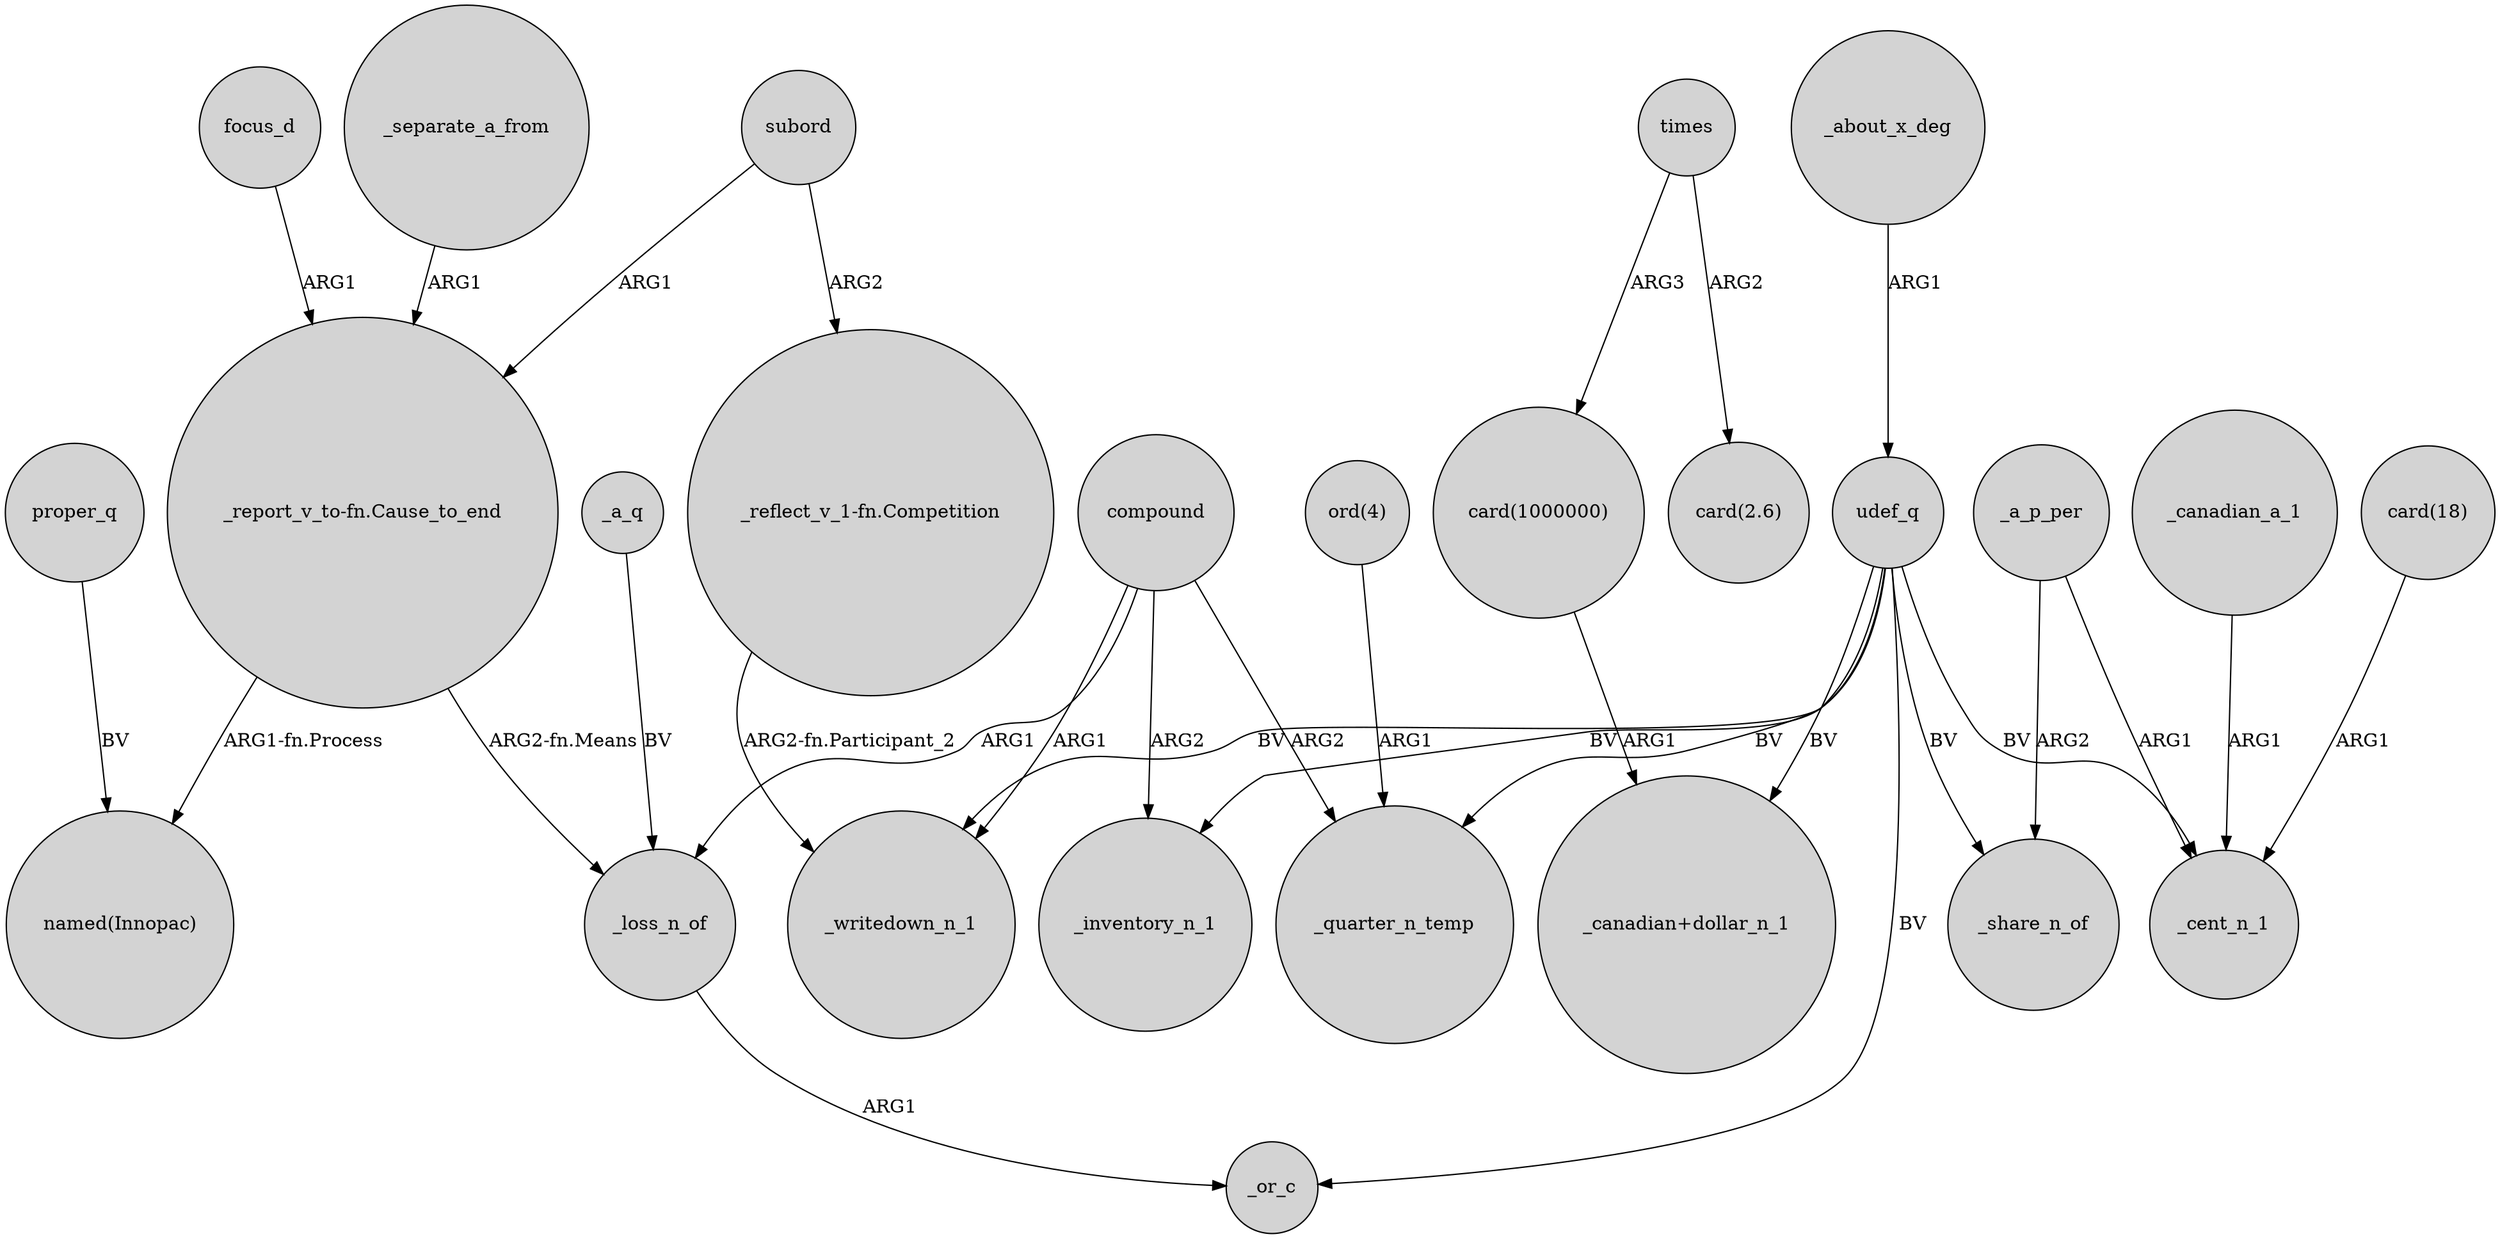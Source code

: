 digraph {
	node [shape=circle style=filled]
	_a_q -> _loss_n_of [label=BV]
	"card(1000000)" -> "_canadian+dollar_n_1" [label=ARG1]
	udef_q -> _inventory_n_1 [label=BV]
	_a_p_per -> _cent_n_1 [label=ARG1]
	subord -> "_report_v_to-fn.Cause_to_end" [label=ARG1]
	times -> "card(1000000)" [label=ARG3]
	"_report_v_to-fn.Cause_to_end" -> "named(Innopac)" [label="ARG1-fn.Process"]
	focus_d -> "_report_v_to-fn.Cause_to_end" [label=ARG1]
	udef_q -> _cent_n_1 [label=BV]
	udef_q -> _or_c [label=BV]
	udef_q -> "_canadian+dollar_n_1" [label=BV]
	_about_x_deg -> udef_q [label=ARG1]
	"_report_v_to-fn.Cause_to_end" -> _loss_n_of [label="ARG2-fn.Means"]
	"_reflect_v_1-fn.Competition" -> _writedown_n_1 [label="ARG2-fn.Participant_2"]
	_separate_a_from -> "_report_v_to-fn.Cause_to_end" [label=ARG1]
	compound -> _loss_n_of [label=ARG1]
	compound -> _quarter_n_temp [label=ARG2]
	_a_p_per -> _share_n_of [label=ARG2]
	_canadian_a_1 -> _cent_n_1 [label=ARG1]
	proper_q -> "named(Innopac)" [label=BV]
	udef_q -> _share_n_of [label=BV]
	compound -> _writedown_n_1 [label=ARG1]
	"ord(4)" -> _quarter_n_temp [label=ARG1]
	"card(18)" -> _cent_n_1 [label=ARG1]
	udef_q -> _quarter_n_temp [label=BV]
	_loss_n_of -> _or_c [label=ARG1]
	subord -> "_reflect_v_1-fn.Competition" [label=ARG2]
	udef_q -> _writedown_n_1 [label=BV]
	compound -> _inventory_n_1 [label=ARG2]
	times -> "card(2.6)" [label=ARG2]
}
